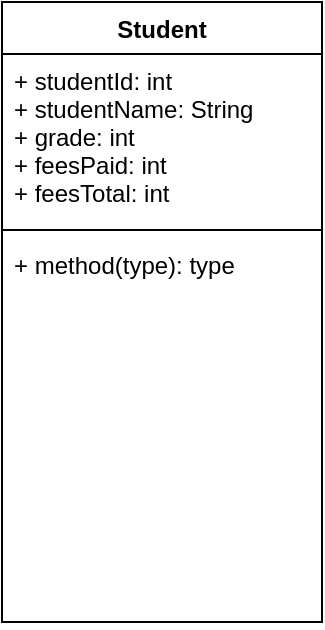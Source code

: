 <mxfile version="16.6.2" type="device"><diagram id="C5RBs43oDa-KdzZeNtuy" name="Page-1"><mxGraphModel dx="586" dy="651" grid="1" gridSize="10" guides="1" tooltips="1" connect="1" arrows="1" fold="1" page="1" pageScale="1" pageWidth="827" pageHeight="1169" math="0" shadow="0"><root><mxCell id="WIyWlLk6GJQsqaUBKTNV-0"/><mxCell id="WIyWlLk6GJQsqaUBKTNV-1" parent="WIyWlLk6GJQsqaUBKTNV-0"/><mxCell id="qhphtPW3CmFNOecPiSrc-0" value="Student" style="swimlane;fontStyle=1;align=center;verticalAlign=top;childLayout=stackLayout;horizontal=1;startSize=26;horizontalStack=0;resizeParent=1;resizeParentMax=0;resizeLast=0;collapsible=1;marginBottom=0;" vertex="1" parent="WIyWlLk6GJQsqaUBKTNV-1"><mxGeometry x="130" y="40" width="160" height="310" as="geometry"/></mxCell><mxCell id="qhphtPW3CmFNOecPiSrc-1" value="+ studentId: int&#10;+ studentName: String&#10;+ grade: int&#10;+ feesPaid: int&#10;+ feesTotal: int" style="text;strokeColor=none;fillColor=none;align=left;verticalAlign=top;spacingLeft=4;spacingRight=4;overflow=hidden;rotatable=0;points=[[0,0.5],[1,0.5]];portConstraint=eastwest;" vertex="1" parent="qhphtPW3CmFNOecPiSrc-0"><mxGeometry y="26" width="160" height="84" as="geometry"/></mxCell><mxCell id="qhphtPW3CmFNOecPiSrc-2" value="" style="line;strokeWidth=1;fillColor=none;align=left;verticalAlign=middle;spacingTop=-1;spacingLeft=3;spacingRight=3;rotatable=0;labelPosition=right;points=[];portConstraint=eastwest;" vertex="1" parent="qhphtPW3CmFNOecPiSrc-0"><mxGeometry y="110" width="160" height="8" as="geometry"/></mxCell><mxCell id="qhphtPW3CmFNOecPiSrc-3" value="+ method(type): type&#10;" style="text;strokeColor=none;fillColor=none;align=left;verticalAlign=top;spacingLeft=4;spacingRight=4;overflow=hidden;rotatable=0;points=[[0,0.5],[1,0.5]];portConstraint=eastwest;" vertex="1" parent="qhphtPW3CmFNOecPiSrc-0"><mxGeometry y="118" width="160" height="192" as="geometry"/></mxCell></root></mxGraphModel></diagram></mxfile>